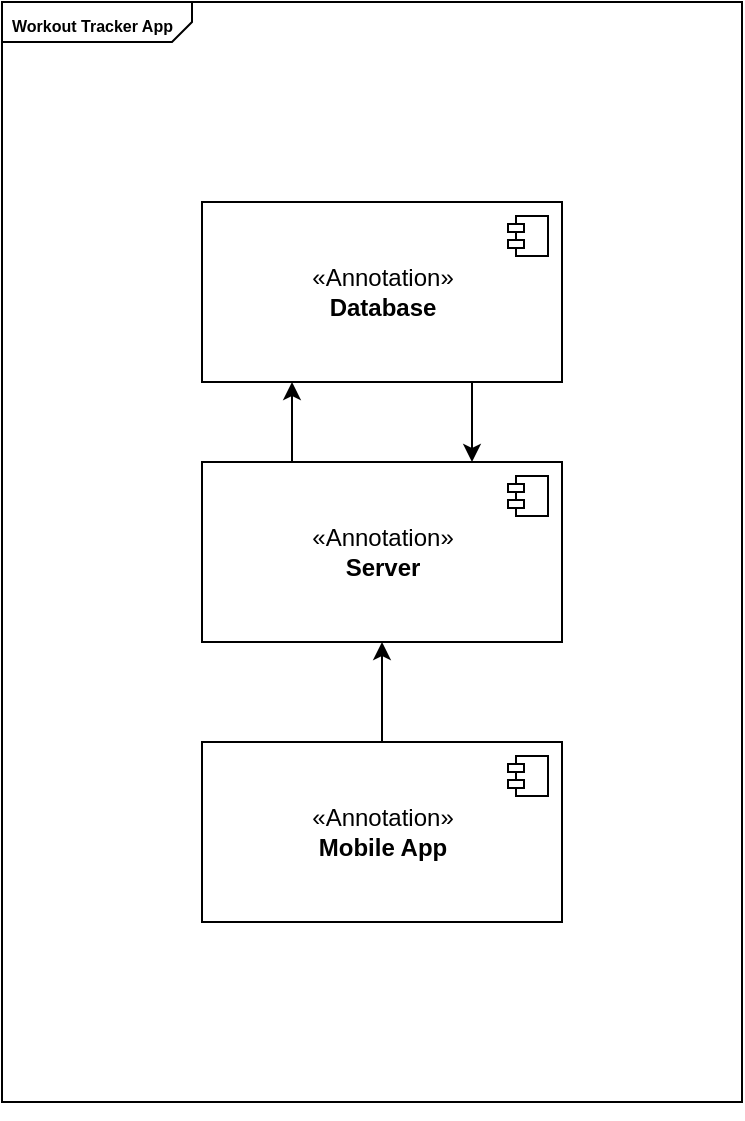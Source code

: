 <mxfile version="14.1.9" type="device"><diagram id="ajc_txS_-QQaZX9DIVb_" name="Page-1"><mxGraphModel dx="942" dy="643" grid="1" gridSize="10" guides="1" tooltips="1" connect="1" arrows="1" fold="1" page="1" pageScale="1" pageWidth="850" pageHeight="1100" math="0" shadow="0"><root><mxCell id="0"/><mxCell id="1" parent="0"/><mxCell id="0KsEpAtnPdVPutBYbN_n-10" value="&lt;p style=&quot;margin: 0px ; margin-top: 4px ; margin-left: 5px ; text-align: left&quot;&gt;&lt;b&gt;&lt;font style=&quot;font-size: 8px&quot;&gt;Workout Tracker App&lt;/font&gt;&lt;/b&gt;&lt;/p&gt;" style="html=1;shape=mxgraph.sysml.package;overflow=fill;labelX=95;align=left;spacingLeft=5;verticalAlign=top;spacingTop=-3;" vertex="1" parent="1"><mxGeometry x="230" y="190" width="370" height="550" as="geometry"/></mxCell><mxCell id="0KsEpAtnPdVPutBYbN_n-9" style="edgeStyle=orthogonalEdgeStyle;rounded=0;orthogonalLoop=1;jettySize=auto;html=1;exitX=0.75;exitY=1;exitDx=0;exitDy=0;entryX=0.75;entryY=0;entryDx=0;entryDy=0;" edge="1" parent="1" source="0KsEpAtnPdVPutBYbN_n-1" target="0KsEpAtnPdVPutBYbN_n-3"><mxGeometry relative="1" as="geometry"/></mxCell><mxCell id="0KsEpAtnPdVPutBYbN_n-1" value="«Annotation»&lt;br&gt;&lt;b&gt;Database&lt;/b&gt;" style="html=1;dropTarget=0;" vertex="1" parent="1"><mxGeometry x="330" y="290" width="180" height="90" as="geometry"/></mxCell><mxCell id="0KsEpAtnPdVPutBYbN_n-2" value="" style="shape=module;jettyWidth=8;jettyHeight=4;" vertex="1" parent="0KsEpAtnPdVPutBYbN_n-1"><mxGeometry x="1" width="20" height="20" relative="1" as="geometry"><mxPoint x="-27" y="7" as="offset"/></mxGeometry></mxCell><mxCell id="0KsEpAtnPdVPutBYbN_n-8" style="edgeStyle=orthogonalEdgeStyle;rounded=0;orthogonalLoop=1;jettySize=auto;html=1;exitX=0.25;exitY=0;exitDx=0;exitDy=0;entryX=0.25;entryY=1;entryDx=0;entryDy=0;" edge="1" parent="1" source="0KsEpAtnPdVPutBYbN_n-3" target="0KsEpAtnPdVPutBYbN_n-1"><mxGeometry relative="1" as="geometry"/></mxCell><mxCell id="0KsEpAtnPdVPutBYbN_n-3" value="«Annotation»&lt;br&gt;&lt;b&gt;Server&lt;/b&gt;" style="html=1;dropTarget=0;" vertex="1" parent="1"><mxGeometry x="330" y="420" width="180" height="90" as="geometry"/></mxCell><mxCell id="0KsEpAtnPdVPutBYbN_n-4" value="" style="shape=module;jettyWidth=8;jettyHeight=4;" vertex="1" parent="0KsEpAtnPdVPutBYbN_n-3"><mxGeometry x="1" width="20" height="20" relative="1" as="geometry"><mxPoint x="-27" y="7" as="offset"/></mxGeometry></mxCell><mxCell id="0KsEpAtnPdVPutBYbN_n-7" style="edgeStyle=orthogonalEdgeStyle;rounded=0;orthogonalLoop=1;jettySize=auto;html=1;exitX=0.5;exitY=0;exitDx=0;exitDy=0;entryX=0.5;entryY=1;entryDx=0;entryDy=0;" edge="1" parent="1" source="0KsEpAtnPdVPutBYbN_n-5" target="0KsEpAtnPdVPutBYbN_n-3"><mxGeometry relative="1" as="geometry"/></mxCell><mxCell id="0KsEpAtnPdVPutBYbN_n-5" value="«Annotation»&lt;br&gt;&lt;b&gt;Mobile App&lt;/b&gt;" style="html=1;dropTarget=0;" vertex="1" parent="1"><mxGeometry x="330" y="560" width="180" height="90" as="geometry"/></mxCell><mxCell id="0KsEpAtnPdVPutBYbN_n-6" value="" style="shape=module;jettyWidth=8;jettyHeight=4;" vertex="1" parent="0KsEpAtnPdVPutBYbN_n-5"><mxGeometry x="1" width="20" height="20" relative="1" as="geometry"><mxPoint x="-27" y="7" as="offset"/></mxGeometry></mxCell><mxCell id="0KsEpAtnPdVPutBYbN_n-11" style="edgeStyle=orthogonalEdgeStyle;rounded=0;orthogonalLoop=1;jettySize=auto;html=1;exitX=0.5;exitY=1;exitDx=0;exitDy=0;exitPerimeter=0;" edge="1" parent="1" source="0KsEpAtnPdVPutBYbN_n-10" target="0KsEpAtnPdVPutBYbN_n-10"><mxGeometry relative="1" as="geometry"/></mxCell></root></mxGraphModel></diagram></mxfile>